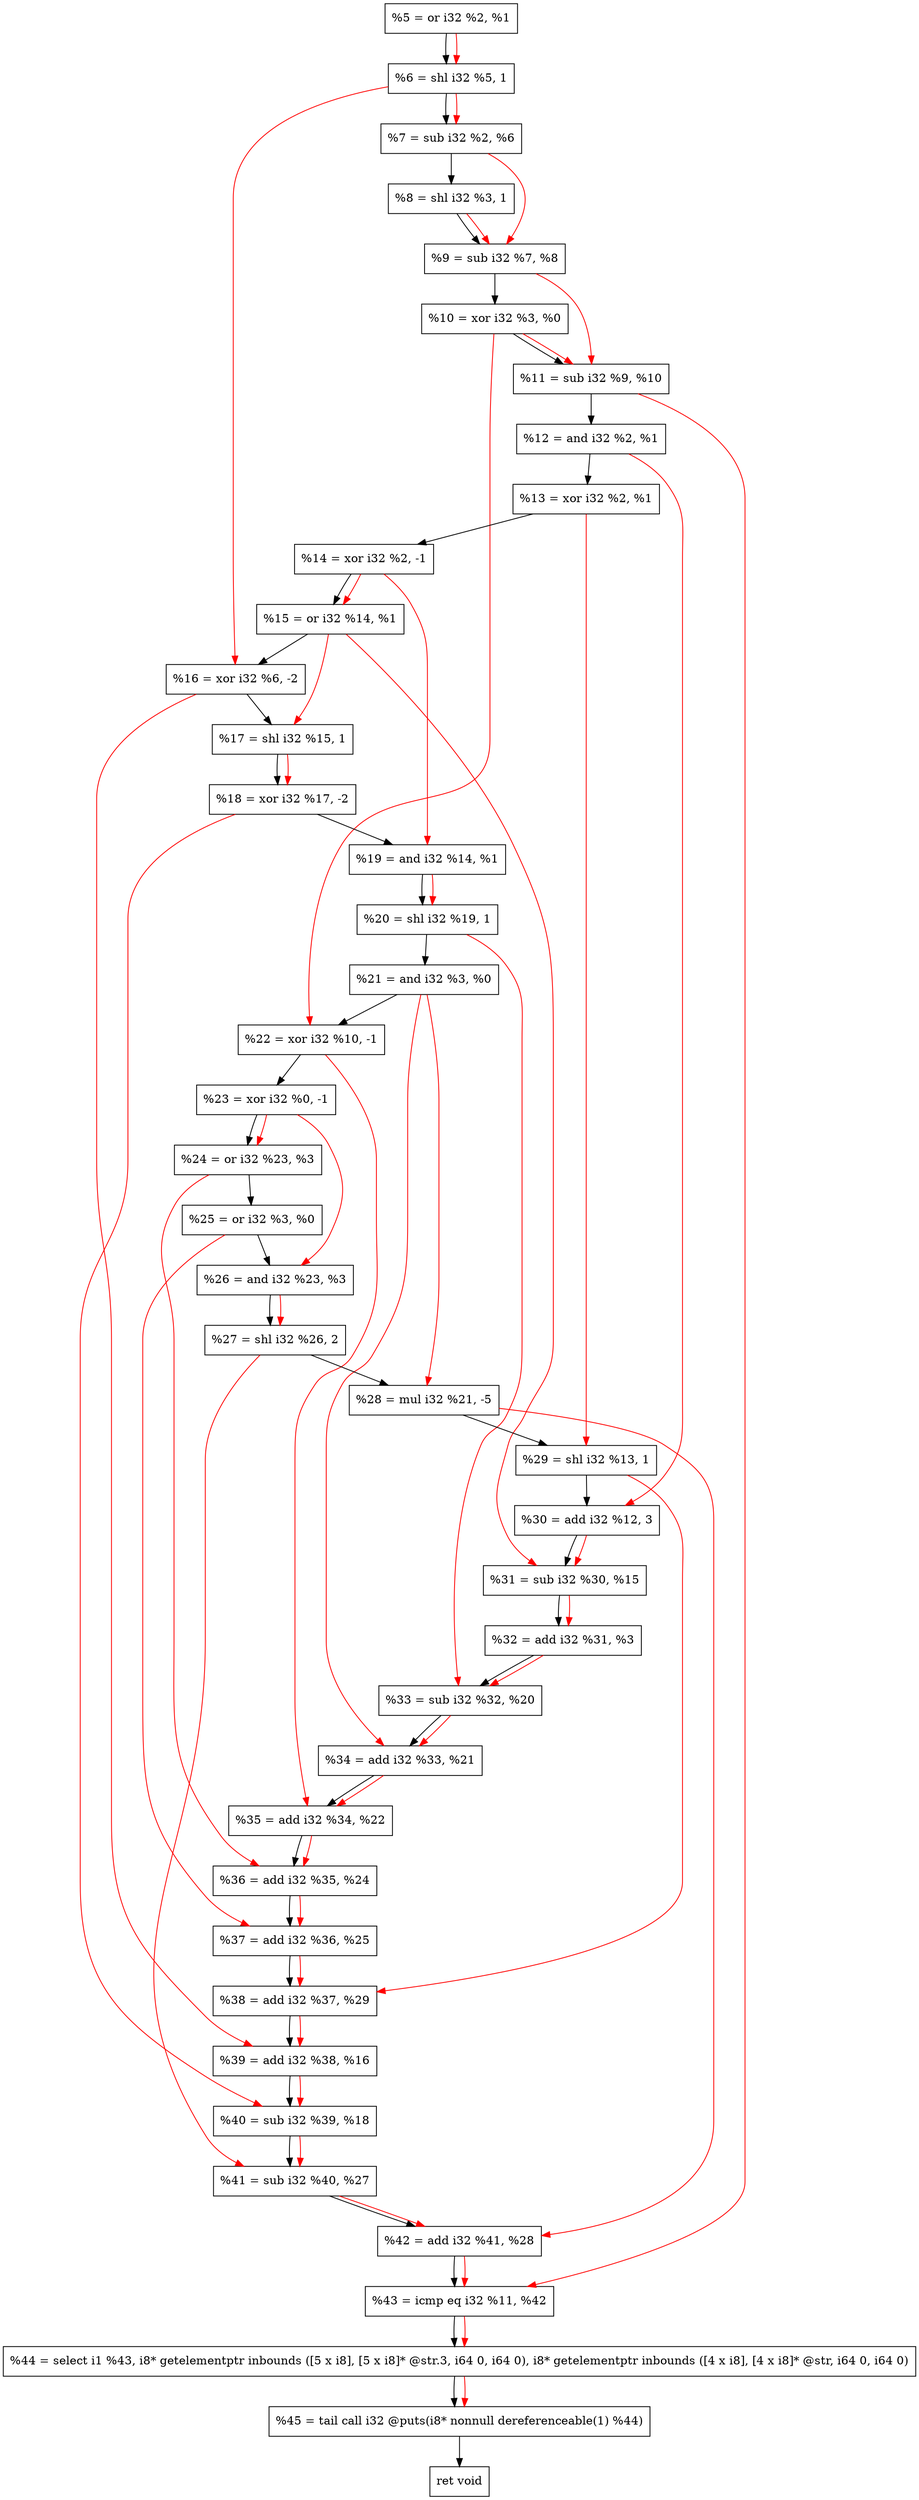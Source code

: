 digraph "DFG for'crackme' function" {
	Node0x1947ae0[shape=record, label="  %5 = or i32 %2, %1"];
	Node0x1948160[shape=record, label="  %6 = shl i32 %5, 1"];
	Node0x19481d0[shape=record, label="  %7 = sub i32 %2, %6"];
	Node0x1948240[shape=record, label="  %8 = shl i32 %3, 1"];
	Node0x19482b0[shape=record, label="  %9 = sub i32 %7, %8"];
	Node0x1948320[shape=record, label="  %10 = xor i32 %3, %0"];
	Node0x1948390[shape=record, label="  %11 = sub i32 %9, %10"];
	Node0x1948400[shape=record, label="  %12 = and i32 %2, %1"];
	Node0x1948470[shape=record, label="  %13 = xor i32 %2, %1"];
	Node0x1948510[shape=record, label="  %14 = xor i32 %2, -1"];
	Node0x1948580[shape=record, label="  %15 = or i32 %14, %1"];
	Node0x1948620[shape=record, label="  %16 = xor i32 %6, -2"];
	Node0x1948690[shape=record, label="  %17 = shl i32 %15, 1"];
	Node0x1948700[shape=record, label="  %18 = xor i32 %17, -2"];
	Node0x1948770[shape=record, label="  %19 = and i32 %14, %1"];
	Node0x19487e0[shape=record, label="  %20 = shl i32 %19, 1"];
	Node0x1948850[shape=record, label="  %21 = and i32 %3, %0"];
	Node0x19488c0[shape=record, label="  %22 = xor i32 %10, -1"];
	Node0x1948930[shape=record, label="  %23 = xor i32 %0, -1"];
	Node0x19489a0[shape=record, label="  %24 = or i32 %23, %3"];
	Node0x1948a10[shape=record, label="  %25 = or i32 %3, %0"];
	Node0x1948a80[shape=record, label="  %26 = and i32 %23, %3"];
	Node0x1948b20[shape=record, label="  %27 = shl i32 %26, 2"];
	Node0x1948bc0[shape=record, label="  %28 = mul i32 %21, -5"];
	Node0x1948c30[shape=record, label="  %29 = shl i32 %13, 1"];
	Node0x1948cd0[shape=record, label="  %30 = add i32 %12, 3"];
	Node0x1948d40[shape=record, label="  %31 = sub i32 %30, %15"];
	Node0x1948db0[shape=record, label="  %32 = add i32 %31, %3"];
	Node0x1949030[shape=record, label="  %33 = sub i32 %32, %20"];
	Node0x19490a0[shape=record, label="  %34 = add i32 %33, %21"];
	Node0x1949110[shape=record, label="  %35 = add i32 %34, %22"];
	Node0x1949180[shape=record, label="  %36 = add i32 %35, %24"];
	Node0x19491f0[shape=record, label="  %37 = add i32 %36, %25"];
	Node0x1949260[shape=record, label="  %38 = add i32 %37, %29"];
	Node0x19492d0[shape=record, label="  %39 = add i32 %38, %16"];
	Node0x1949340[shape=record, label="  %40 = sub i32 %39, %18"];
	Node0x19493b0[shape=record, label="  %41 = sub i32 %40, %27"];
	Node0x1949420[shape=record, label="  %42 = add i32 %41, %28"];
	Node0x1949490[shape=record, label="  %43 = icmp eq i32 %11, %42"];
	Node0x18e8268[shape=record, label="  %44 = select i1 %43, i8* getelementptr inbounds ([5 x i8], [5 x i8]* @str.3, i64 0, i64 0), i8* getelementptr inbounds ([4 x i8], [4 x i8]* @str, i64 0, i64 0)"];
	Node0x1949930[shape=record, label="  %45 = tail call i32 @puts(i8* nonnull dereferenceable(1) %44)"];
	Node0x1949980[shape=record, label="  ret void"];
	Node0x1947ae0 -> Node0x1948160;
	Node0x1948160 -> Node0x19481d0;
	Node0x19481d0 -> Node0x1948240;
	Node0x1948240 -> Node0x19482b0;
	Node0x19482b0 -> Node0x1948320;
	Node0x1948320 -> Node0x1948390;
	Node0x1948390 -> Node0x1948400;
	Node0x1948400 -> Node0x1948470;
	Node0x1948470 -> Node0x1948510;
	Node0x1948510 -> Node0x1948580;
	Node0x1948580 -> Node0x1948620;
	Node0x1948620 -> Node0x1948690;
	Node0x1948690 -> Node0x1948700;
	Node0x1948700 -> Node0x1948770;
	Node0x1948770 -> Node0x19487e0;
	Node0x19487e0 -> Node0x1948850;
	Node0x1948850 -> Node0x19488c0;
	Node0x19488c0 -> Node0x1948930;
	Node0x1948930 -> Node0x19489a0;
	Node0x19489a0 -> Node0x1948a10;
	Node0x1948a10 -> Node0x1948a80;
	Node0x1948a80 -> Node0x1948b20;
	Node0x1948b20 -> Node0x1948bc0;
	Node0x1948bc0 -> Node0x1948c30;
	Node0x1948c30 -> Node0x1948cd0;
	Node0x1948cd0 -> Node0x1948d40;
	Node0x1948d40 -> Node0x1948db0;
	Node0x1948db0 -> Node0x1949030;
	Node0x1949030 -> Node0x19490a0;
	Node0x19490a0 -> Node0x1949110;
	Node0x1949110 -> Node0x1949180;
	Node0x1949180 -> Node0x19491f0;
	Node0x19491f0 -> Node0x1949260;
	Node0x1949260 -> Node0x19492d0;
	Node0x19492d0 -> Node0x1949340;
	Node0x1949340 -> Node0x19493b0;
	Node0x19493b0 -> Node0x1949420;
	Node0x1949420 -> Node0x1949490;
	Node0x1949490 -> Node0x18e8268;
	Node0x18e8268 -> Node0x1949930;
	Node0x1949930 -> Node0x1949980;
edge [color=red]
	Node0x1947ae0 -> Node0x1948160;
	Node0x1948160 -> Node0x19481d0;
	Node0x19481d0 -> Node0x19482b0;
	Node0x1948240 -> Node0x19482b0;
	Node0x19482b0 -> Node0x1948390;
	Node0x1948320 -> Node0x1948390;
	Node0x1948510 -> Node0x1948580;
	Node0x1948160 -> Node0x1948620;
	Node0x1948580 -> Node0x1948690;
	Node0x1948690 -> Node0x1948700;
	Node0x1948510 -> Node0x1948770;
	Node0x1948770 -> Node0x19487e0;
	Node0x1948320 -> Node0x19488c0;
	Node0x1948930 -> Node0x19489a0;
	Node0x1948930 -> Node0x1948a80;
	Node0x1948a80 -> Node0x1948b20;
	Node0x1948850 -> Node0x1948bc0;
	Node0x1948470 -> Node0x1948c30;
	Node0x1948400 -> Node0x1948cd0;
	Node0x1948cd0 -> Node0x1948d40;
	Node0x1948580 -> Node0x1948d40;
	Node0x1948d40 -> Node0x1948db0;
	Node0x1948db0 -> Node0x1949030;
	Node0x19487e0 -> Node0x1949030;
	Node0x1949030 -> Node0x19490a0;
	Node0x1948850 -> Node0x19490a0;
	Node0x19490a0 -> Node0x1949110;
	Node0x19488c0 -> Node0x1949110;
	Node0x1949110 -> Node0x1949180;
	Node0x19489a0 -> Node0x1949180;
	Node0x1949180 -> Node0x19491f0;
	Node0x1948a10 -> Node0x19491f0;
	Node0x19491f0 -> Node0x1949260;
	Node0x1948c30 -> Node0x1949260;
	Node0x1949260 -> Node0x19492d0;
	Node0x1948620 -> Node0x19492d0;
	Node0x19492d0 -> Node0x1949340;
	Node0x1948700 -> Node0x1949340;
	Node0x1949340 -> Node0x19493b0;
	Node0x1948b20 -> Node0x19493b0;
	Node0x19493b0 -> Node0x1949420;
	Node0x1948bc0 -> Node0x1949420;
	Node0x1948390 -> Node0x1949490;
	Node0x1949420 -> Node0x1949490;
	Node0x1949490 -> Node0x18e8268;
	Node0x18e8268 -> Node0x1949930;
}
